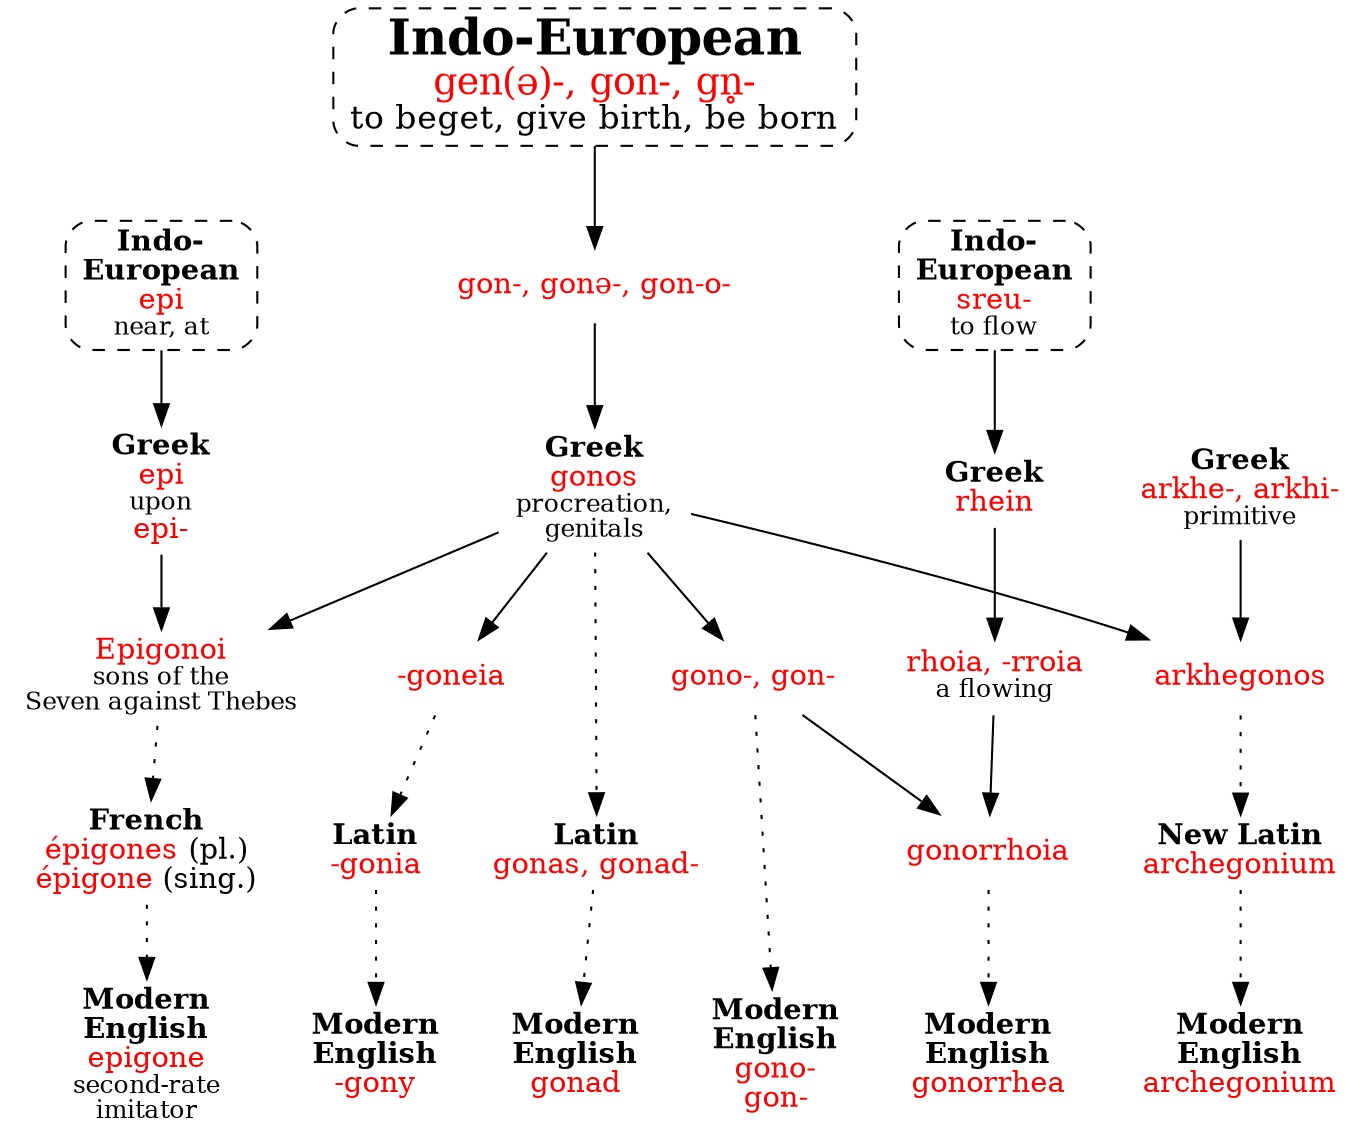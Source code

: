 strict digraph {
/* sources: AHD */
node [shape=none]

genIE [label=<<font point-size="24"><b>Indo-European</b></font><br/><font point-size="18" color="red">gen(ə)-, gon-, gn̥-</font><br/><font point-size="16">to beget, give birth, be born</font>> shape=box style="dashed,rounded" URL="gen-birth1.svg" tooltip=""]


genIE -> gon -> gonosG
gon [label=<<font color="red">gon-, gonə-, gon-o-</font>>]
gonosG [label=<<b>Greek</b><br/><font color="red">gonos</font><br/><font point-size="12">procreation,<br/>genitals</font>>]

/* gonad */
gonosG -> gonasL -> gonad [style=dotted]
gonasL [label=<<b>Latin</b><br/><font color="red">gonas, gonad-</font>>]
gonad [label=<<b>Modern<br/>English</b><br/><font color="red">gonad</font>>]

/* epigone */
epiIE -> epiG
epiIE [label=<<b>Indo-<br/>European</b><br/><font color="red">epi</font><br/><font point-size="12">near, at</font>> shape=box style="dashed,rounded" URL="epi-near.svg"]
epiG [label=<<b>Greek</b><br/><font color="red">epi</font><br/><font point-size="12">upon</font><br/><font color="red">epi-</font>>]
{ epiG gonosG } -> epigonoiG
epigonoiG -> epigoneF -> epigone [style=dotted]
epigonoiG [label=<<font color="red">Epigonoi</font><br/><font point-size="12">sons of the<br/>Seven against Thebes</font>>]
epigoneF [label=<<b>French</b><br/><font color="red">épigones </font>(pl.)<br/><font color="red">épigone </font>(sing.)>]
epigone [label=<<b>Modern<br/>English</b><br/><font color="red">epigone</font><br/><font point-size="12">second-rate<br/>imitator</font>>]

gonosG -> gonoG
gonoG -> gono [style=dotted]
gonoG [label=<<font color="red">gono-, gon-</font>>]
gono [label=<<b>Modern<br/>English</b><br/><font color="red">gono-<br/>gon-</font>>]

gonosG -> goneiaG
goneiaG -> goniaL -> gony [style=dotted]
goneiaG [label=<<font color="red">-goneia</font>>]
goniaL [label=<<b>Latin</b><br/><font color="red">-gonia</font>>]
gony [label=<<b>Modern<br/>English</b><br/><font color="red">-gony</font>>]

/* gonorrhea */
sreuIE -> rheinG -> rhoiaG
sreuIE [label=<<b>Indo-<br/>European</b><br/><font color="red">sreu-</font><br/><font point-size="12">to flow</font>> shape=box style="dashed,rounded" URL="sreu-flow.svg"]
rheinG [label=<<b>Greek</b><br/><font color="red">rhein</font>>]
rhoiaG [label=<<font color="red">rhoia, -rroia</font><br/><font point-size="12">a flowing</font>>]
{ gonoG rhoiaG } -> gonorrhoiaG
gonorrhoiaG -> gonorrhea [style=dotted]
gonorrhoiaG [label=<<font color="red">gonorrhoia</font>>]
gonorrhea [label=<<b>Modern<br/>English</b><br/><font color="red">gonorrhea</font>>]

/* archegonium */
{ arkheG gonosG } -> arkhegonosG
arkhegonosG -> archegoniumNL -> archegonium [style=dotted]
arkheG [label=<<b>Greek</b><br/><font color="red">arkhe-, arkhi-</font><br/><font point-size="12">primitive</font>>]
arkhegonosG [label=<<font color="red">arkhegonos</font>>]
archegoniumNL [label=<<b>New Latin</b><br/><font color="red">archegonium</font>>]
archegonium [label=<<b>Modern<br/>English</b><br/><font color="red">archegonium</font>>]

{ rank=sink gonad gono gony gonorrhea epigone archegonium }
{ rank=same }
}
